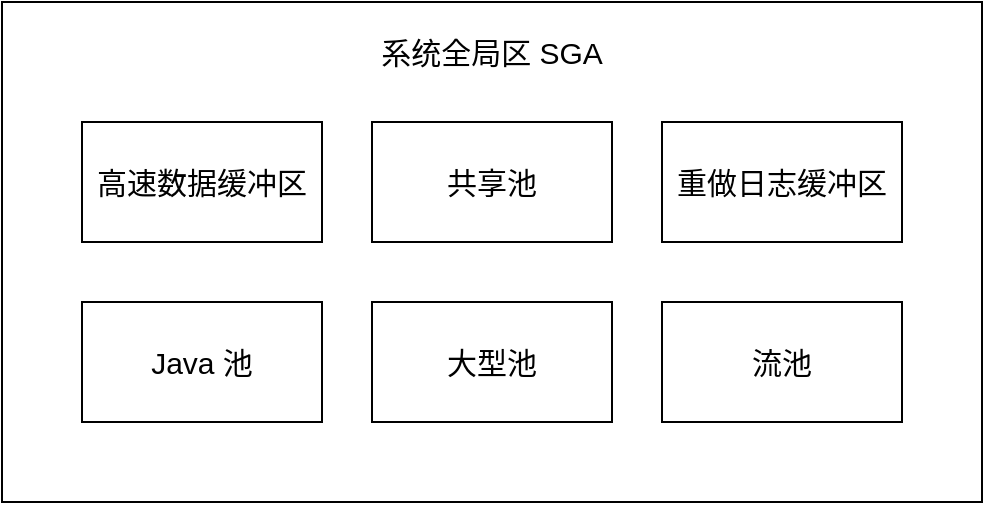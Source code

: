 <mxfile pages="4">
    <diagram id="mB0YKTfbwdgCYJr7RFfF" name="第 1 页">
        <mxGraphModel dx="1748" dy="1152" grid="1" gridSize="10" guides="1" tooltips="1" connect="1" arrows="1" fold="1" page="1" pageScale="1" pageWidth="827" pageHeight="1169" math="0" shadow="0">
            <root>
                <mxCell id="0"/>
                <mxCell id="1" parent="0"/>
                <mxCell id="nP7vLfJOq5t6oOg_FLsj-1" value="" style="rounded=0;whiteSpace=wrap;html=1;" parent="1" vertex="1">
                    <mxGeometry x="140" y="160" width="490" height="250" as="geometry"/>
                </mxCell>
                <mxCell id="nP7vLfJOq5t6oOg_FLsj-2" value="系统全局区 SGA" style="text;html=1;strokeColor=none;fillColor=none;align=center;verticalAlign=middle;whiteSpace=wrap;rounded=0;fontSize=15;" parent="1" vertex="1">
                    <mxGeometry x="322" y="170" width="126" height="30" as="geometry"/>
                </mxCell>
                <mxCell id="nP7vLfJOq5t6oOg_FLsj-3" value="高速数据缓冲区" style="rounded=0;whiteSpace=wrap;html=1;fontSize=15;" parent="1" vertex="1">
                    <mxGeometry x="180" y="220" width="120" height="60" as="geometry"/>
                </mxCell>
                <mxCell id="nP7vLfJOq5t6oOg_FLsj-4" value="共享池" style="rounded=0;whiteSpace=wrap;html=1;fontSize=15;" parent="1" vertex="1">
                    <mxGeometry x="325" y="220" width="120" height="60" as="geometry"/>
                </mxCell>
                <mxCell id="nP7vLfJOq5t6oOg_FLsj-5" value="重做日志缓冲区" style="rounded=0;whiteSpace=wrap;html=1;fontSize=15;" parent="1" vertex="1">
                    <mxGeometry x="470" y="220" width="120" height="60" as="geometry"/>
                </mxCell>
                <mxCell id="nP7vLfJOq5t6oOg_FLsj-6" value="Java 池" style="rounded=0;whiteSpace=wrap;html=1;fontSize=15;" parent="1" vertex="1">
                    <mxGeometry x="180" y="310" width="120" height="60" as="geometry"/>
                </mxCell>
                <mxCell id="nP7vLfJOq5t6oOg_FLsj-7" value="大型池" style="rounded=0;whiteSpace=wrap;html=1;fontSize=15;" parent="1" vertex="1">
                    <mxGeometry x="325" y="310" width="120" height="60" as="geometry"/>
                </mxCell>
                <mxCell id="nP7vLfJOq5t6oOg_FLsj-8" value="流池" style="rounded=0;whiteSpace=wrap;html=1;fontSize=15;" parent="1" vertex="1">
                    <mxGeometry x="470" y="310" width="120" height="60" as="geometry"/>
                </mxCell>
            </root>
        </mxGraphModel>
    </diagram>
    <diagram id="W24FU1w0gV1wNe4lif4F" name="第 6 页">
        <mxGraphModel dx="1748" dy="1152" grid="1" gridSize="10" guides="1" tooltips="1" connect="1" arrows="1" fold="1" page="1" pageScale="1" pageWidth="827" pageHeight="1169" math="0" shadow="0">
            <root>
                <mxCell id="0"/>
                <mxCell id="1" parent="0"/>
                <mxCell id="WBpszys8i4C1czpIQhSo-3" value="" style="edgeStyle=none;html=1;" edge="1" parent="1" source="WBpszys8i4C1czpIQhSo-1" target="WBpszys8i4C1czpIQhSo-2">
                    <mxGeometry relative="1" as="geometry"/>
                </mxCell>
                <mxCell id="WBpszys8i4C1czpIQhSo-1" value="用户进程" style="rounded=0;whiteSpace=wrap;html=1;" vertex="1" parent="1">
                    <mxGeometry x="140" y="290" width="100" height="50" as="geometry"/>
                </mxCell>
                <mxCell id="WBpszys8i4C1czpIQhSo-6" style="edgeStyle=none;html=1;exitX=1;exitY=0.5;exitDx=0;exitDy=0;entryX=0;entryY=0.618;entryDx=0;entryDy=0;entryPerimeter=0;" edge="1" parent="1" source="WBpszys8i4C1czpIQhSo-2" target="WBpszys8i4C1czpIQhSo-5">
                    <mxGeometry relative="1" as="geometry"/>
                </mxCell>
                <mxCell id="WBpszys8i4C1czpIQhSo-2" value="服务器进程" style="rounded=0;whiteSpace=wrap;html=1;" vertex="1" parent="1">
                    <mxGeometry x="140" y="390" width="100" height="50" as="geometry"/>
                </mxCell>
                <mxCell id="WBpszys8i4C1czpIQhSo-4" value="PGA" style="ellipse;whiteSpace=wrap;html=1;" vertex="1" parent="1">
                    <mxGeometry x="220" y="450" width="50" height="30" as="geometry"/>
                </mxCell>
                <mxCell id="WBpszys8i4C1czpIQhSo-5" value="" style="rounded=0;whiteSpace=wrap;html=1;" vertex="1" parent="1">
                    <mxGeometry x="300" y="280" width="410" height="220" as="geometry"/>
                </mxCell>
                <mxCell id="WBpszys8i4C1czpIQhSo-7" value="数据库文件" style="rounded=0;whiteSpace=wrap;html=1;" vertex="1" parent="1">
                    <mxGeometry x="430" y="570" width="150" height="60" as="geometry"/>
                </mxCell>
                <mxCell id="WBpszys8i4C1czpIQhSo-8" value="" style="endArrow=classic;html=1;entryX=0.25;entryY=0;entryDx=0;entryDy=0;" edge="1" parent="1" target="WBpszys8i4C1czpIQhSo-7">
                    <mxGeometry width="50" height="50" relative="1" as="geometry">
                        <mxPoint x="468" y="500" as="sourcePoint"/>
                        <mxPoint x="220" y="660" as="targetPoint"/>
                    </mxGeometry>
                </mxCell>
                <mxCell id="WBpszys8i4C1czpIQhSo-9" value="" style="endArrow=none;html=1;entryX=0.25;entryY=0;entryDx=0;entryDy=0;startArrow=classic;startFill=1;endFill=0;" edge="1" parent="1">
                    <mxGeometry width="50" height="50" relative="1" as="geometry">
                        <mxPoint x="540.5" y="500" as="sourcePoint"/>
                        <mxPoint x="540" y="570" as="targetPoint"/>
                    </mxGeometry>
                </mxCell>
                <mxCell id="WBpszys8i4C1czpIQhSo-10" value="实例" style="text;html=1;strokeColor=none;fillColor=none;align=center;verticalAlign=middle;whiteSpace=wrap;rounded=0;fontSize=16;" vertex="1" parent="1">
                    <mxGeometry x="470" y="290" width="60" height="30" as="geometry"/>
                </mxCell>
                <mxCell id="WBpszys8i4C1czpIQhSo-11" value="系统全局区" style="rounded=0;whiteSpace=wrap;html=1;fontSize=16;" vertex="1" parent="1">
                    <mxGeometry x="380" y="340" width="250" height="50" as="geometry"/>
                </mxCell>
                <mxCell id="WBpszys8i4C1czpIQhSo-12" value="后台进程" style="rounded=0;whiteSpace=wrap;html=1;fontSize=16;" vertex="1" parent="1">
                    <mxGeometry x="380" y="410" width="250" height="50" as="geometry"/>
                </mxCell>
            </root>
        </mxGraphModel>
    </diagram>
    <diagram id="mAhPs_2-m0xArGBIZmID" name="第 5 页">
        <mxGraphModel dx="1748" dy="1152" grid="1" gridSize="10" guides="1" tooltips="1" connect="1" arrows="1" fold="1" page="1" pageScale="1" pageWidth="827" pageHeight="1169" math="0" shadow="0">
            <root>
                <mxCell id="0"/>
                <mxCell id="1" parent="0"/>
                <mxCell id="uI6RWDxUdYQkt6mrEKgy-1" value="块标题" style="rounded=0;whiteSpace=wrap;html=1;" vertex="1" parent="1">
                    <mxGeometry x="300" y="270" width="90" height="30" as="geometry"/>
                </mxCell>
                <mxCell id="uI6RWDxUdYQkt6mrEKgy-2" value="行目录" style="rounded=0;whiteSpace=wrap;html=1;" vertex="1" parent="1">
                    <mxGeometry x="300" y="330" width="90" height="30" as="geometry"/>
                </mxCell>
                <mxCell id="uI6RWDxUdYQkt6mrEKgy-3" value="表目录" style="rounded=0;whiteSpace=wrap;html=1;" vertex="1" parent="1">
                    <mxGeometry x="300" y="300" width="90" height="30" as="geometry"/>
                </mxCell>
                <mxCell id="uI6RWDxUdYQkt6mrEKgy-4" value="自由空间" style="rounded=0;whiteSpace=wrap;html=1;" vertex="1" parent="1">
                    <mxGeometry x="300" y="360" width="90" height="30" as="geometry"/>
                </mxCell>
                <mxCell id="uI6RWDxUdYQkt6mrEKgy-6" value="行数据" style="rounded=0;whiteSpace=wrap;html=1;" vertex="1" parent="1">
                    <mxGeometry x="300" y="390" width="90" height="30" as="geometry"/>
                </mxCell>
                <mxCell id="uI6RWDxUdYQkt6mrEKgy-8" value="" style="shape=curlyBracket;whiteSpace=wrap;html=1;rounded=1;labelPosition=left;verticalLabelPosition=middle;align=right;verticalAlign=middle;" vertex="1" parent="1">
                    <mxGeometry x="270" y="270" width="20" height="85" as="geometry"/>
                </mxCell>
                <mxCell id="uI6RWDxUdYQkt6mrEKgy-9" value="块头" style="text;html=1;strokeColor=none;fillColor=none;align=center;verticalAlign=middle;whiteSpace=wrap;rounded=0;" vertex="1" parent="1">
                    <mxGeometry x="210" y="298" width="60" height="30" as="geometry"/>
                </mxCell>
                <mxCell id="uI6RWDxUdYQkt6mrEKgy-10" value="存储区" style="text;html=1;strokeColor=none;fillColor=none;align=center;verticalAlign=middle;whiteSpace=wrap;rounded=0;" vertex="1" parent="1">
                    <mxGeometry x="210" y="380" width="60" height="30" as="geometry"/>
                </mxCell>
                <mxCell id="uI6RWDxUdYQkt6mrEKgy-11" value="" style="shape=curlyBracket;whiteSpace=wrap;html=1;rounded=1;labelPosition=left;verticalLabelPosition=middle;align=right;verticalAlign=middle;" vertex="1" parent="1">
                    <mxGeometry x="270" y="360" width="20" height="60" as="geometry"/>
                </mxCell>
            </root>
        </mxGraphModel>
    </diagram>
    <diagram id="68Mq5EnhdOZ6LdeqN-im" name="第 4 页">
        <mxGraphModel dx="1748" dy="1152" grid="1" gridSize="10" guides="1" tooltips="1" connect="1" arrows="1" fold="1" page="1" pageScale="1" pageWidth="827" pageHeight="1169" math="0" shadow="0">
            <root>
                <mxCell id="0"/>
                <mxCell id="1" parent="0"/>
                <mxCell id="460G95yEE6KBRhh1EgZP-1" value="Oracle 数据库" style="rounded=0;whiteSpace=wrap;html=1;" parent="1" vertex="1">
                    <mxGeometry x="330" y="60" width="100" height="30" as="geometry"/>
                </mxCell>
                <mxCell id="460G95yEE6KBRhh1EgZP-2" value="" style="endArrow=none;html=1;rounded=0;entryX=0.5;entryY=1;entryDx=0;entryDy=0;exitX=0.5;exitY=0;exitDx=0;exitDy=0;" parent="1" source="460G95yEE6KBRhh1EgZP-3" target="460G95yEE6KBRhh1EgZP-1" edge="1">
                    <mxGeometry width="50" height="50" relative="1" as="geometry">
                        <mxPoint x="270" y="130" as="sourcePoint"/>
                        <mxPoint x="360" y="290" as="targetPoint"/>
                    </mxGeometry>
                </mxCell>
                <mxCell id="460G95yEE6KBRhh1EgZP-3" value="表空间" style="rounded=0;whiteSpace=wrap;html=1;" parent="1" vertex="1">
                    <mxGeometry x="200" y="120" width="100" height="30" as="geometry"/>
                </mxCell>
                <mxCell id="460G95yEE6KBRhh1EgZP-4" value="表空间" style="rounded=0;whiteSpace=wrap;html=1;" parent="1" vertex="1">
                    <mxGeometry x="330" y="120" width="100" height="30" as="geometry"/>
                </mxCell>
                <mxCell id="460G95yEE6KBRhh1EgZP-6" value="表空间" style="rounded=0;whiteSpace=wrap;html=1;" parent="1" vertex="1">
                    <mxGeometry x="460" y="120" width="100" height="30" as="geometry"/>
                </mxCell>
                <mxCell id="460G95yEE6KBRhh1EgZP-9" value="" style="endArrow=none;html=1;rounded=0;exitX=0.5;exitY=0;exitDx=0;exitDy=0;" parent="1" source="460G95yEE6KBRhh1EgZP-4" target="460G95yEE6KBRhh1EgZP-1" edge="1">
                    <mxGeometry width="50" height="50" relative="1" as="geometry">
                        <mxPoint x="420" y="420" as="sourcePoint"/>
                        <mxPoint x="470" y="370" as="targetPoint"/>
                    </mxGeometry>
                </mxCell>
                <mxCell id="460G95yEE6KBRhh1EgZP-10" value="" style="endArrow=none;html=1;rounded=0;exitX=0.5;exitY=0;exitDx=0;exitDy=0;entryX=0.5;entryY=1;entryDx=0;entryDy=0;" parent="1" source="460G95yEE6KBRhh1EgZP-6" target="460G95yEE6KBRhh1EgZP-1" edge="1">
                    <mxGeometry width="50" height="50" relative="1" as="geometry">
                        <mxPoint x="390" y="130" as="sourcePoint"/>
                        <mxPoint x="390" y="100" as="targetPoint"/>
                    </mxGeometry>
                </mxCell>
                <mxCell id="460G95yEE6KBRhh1EgZP-11" value="表" style="rounded=0;whiteSpace=wrap;html=1;" parent="1" vertex="1">
                    <mxGeometry x="100" y="200" width="100" height="30" as="geometry"/>
                </mxCell>
                <mxCell id="460G95yEE6KBRhh1EgZP-12" value="索引" style="rounded=0;whiteSpace=wrap;html=1;" parent="1" vertex="1">
                    <mxGeometry x="220" y="200" width="100" height="30" as="geometry"/>
                </mxCell>
                <mxCell id="460G95yEE6KBRhh1EgZP-13" value="视图" style="rounded=0;whiteSpace=wrap;html=1;" parent="1" vertex="1">
                    <mxGeometry x="340" y="200" width="100" height="30" as="geometry"/>
                </mxCell>
                <mxCell id="460G95yEE6KBRhh1EgZP-14" value="" style="endArrow=none;html=1;rounded=0;entryX=0.5;entryY=1;entryDx=0;entryDy=0;exitX=0.5;exitY=0;exitDx=0;exitDy=0;" parent="1" source="460G95yEE6KBRhh1EgZP-11" target="460G95yEE6KBRhh1EgZP-3" edge="1">
                    <mxGeometry width="50" height="50" relative="1" as="geometry">
                        <mxPoint x="70" y="440" as="sourcePoint"/>
                        <mxPoint x="200" y="410" as="targetPoint"/>
                    </mxGeometry>
                </mxCell>
                <mxCell id="460G95yEE6KBRhh1EgZP-15" value="" style="endArrow=none;html=1;rounded=0;entryX=0.5;entryY=1;entryDx=0;entryDy=0;exitX=0.5;exitY=0;exitDx=0;exitDy=0;" parent="1" source="460G95yEE6KBRhh1EgZP-12" target="460G95yEE6KBRhh1EgZP-3" edge="1">
                    <mxGeometry width="50" height="50" relative="1" as="geometry">
                        <mxPoint x="80" y="450" as="sourcePoint"/>
                        <mxPoint x="210" y="420" as="targetPoint"/>
                    </mxGeometry>
                </mxCell>
                <mxCell id="460G95yEE6KBRhh1EgZP-16" value="" style="endArrow=none;html=1;rounded=0;entryX=0.5;entryY=0;entryDx=0;entryDy=0;exitX=0.5;exitY=1;exitDx=0;exitDy=0;" parent="1" source="460G95yEE6KBRhh1EgZP-3" target="460G95yEE6KBRhh1EgZP-13" edge="1">
                    <mxGeometry width="50" height="50" relative="1" as="geometry">
                        <mxPoint x="90" y="460" as="sourcePoint"/>
                        <mxPoint x="220" y="430" as="targetPoint"/>
                    </mxGeometry>
                </mxCell>
                <mxCell id="460G95yEE6KBRhh1EgZP-18" value="数据段" style="rounded=0;whiteSpace=wrap;html=1;" parent="1" vertex="1">
                    <mxGeometry y="260" width="100" height="30" as="geometry"/>
                </mxCell>
                <mxCell id="460G95yEE6KBRhh1EgZP-19" value="数据段" style="rounded=0;whiteSpace=wrap;html=1;" parent="1" vertex="1">
                    <mxGeometry x="120" y="260" width="100" height="30" as="geometry"/>
                </mxCell>
                <mxCell id="460G95yEE6KBRhh1EgZP-20" value="" style="endArrow=none;html=1;rounded=0;entryX=0.5;entryY=1;entryDx=0;entryDy=0;exitX=0.5;exitY=0;exitDx=0;exitDy=0;" parent="1" source="460G95yEE6KBRhh1EgZP-18" target="460G95yEE6KBRhh1EgZP-11" edge="1">
                    <mxGeometry width="50" height="50" relative="1" as="geometry">
                        <mxPoint x="30" y="390" as="sourcePoint"/>
                        <mxPoint x="80" y="340" as="targetPoint"/>
                    </mxGeometry>
                </mxCell>
                <mxCell id="460G95yEE6KBRhh1EgZP-21" value="" style="endArrow=none;html=1;rounded=0;entryX=0.5;entryY=1;entryDx=0;entryDy=0;" parent="1" source="460G95yEE6KBRhh1EgZP-19" target="460G95yEE6KBRhh1EgZP-11" edge="1">
                    <mxGeometry width="50" height="50" relative="1" as="geometry">
                        <mxPoint x="60" y="270" as="sourcePoint"/>
                        <mxPoint x="160" y="240" as="targetPoint"/>
                    </mxGeometry>
                </mxCell>
                <mxCell id="460G95yEE6KBRhh1EgZP-22" value="数据区" style="rounded=0;whiteSpace=wrap;html=1;" parent="1" vertex="1">
                    <mxGeometry x="120" y="320" width="100" height="30" as="geometry"/>
                </mxCell>
                <mxCell id="460G95yEE6KBRhh1EgZP-23" value="数据区" style="rounded=0;whiteSpace=wrap;html=1;" parent="1" vertex="1">
                    <mxGeometry y="320" width="100" height="30" as="geometry"/>
                </mxCell>
                <mxCell id="460G95yEE6KBRhh1EgZP-24" value="" style="endArrow=none;html=1;rounded=0;entryX=0.5;entryY=1;entryDx=0;entryDy=0;exitX=0.5;exitY=0;exitDx=0;exitDy=0;" parent="1" source="460G95yEE6KBRhh1EgZP-23" target="460G95yEE6KBRhh1EgZP-19" edge="1">
                    <mxGeometry width="50" height="50" relative="1" as="geometry">
                        <mxPoint x="80" y="460" as="sourcePoint"/>
                        <mxPoint x="130" y="410" as="targetPoint"/>
                    </mxGeometry>
                </mxCell>
                <mxCell id="460G95yEE6KBRhh1EgZP-25" value="" style="endArrow=none;html=1;rounded=0;entryX=0.5;entryY=1;entryDx=0;entryDy=0;exitX=0.5;exitY=0;exitDx=0;exitDy=0;" parent="1" source="460G95yEE6KBRhh1EgZP-22" target="460G95yEE6KBRhh1EgZP-19" edge="1">
                    <mxGeometry width="50" height="50" relative="1" as="geometry">
                        <mxPoint x="150" y="470" as="sourcePoint"/>
                        <mxPoint x="200" y="420" as="targetPoint"/>
                    </mxGeometry>
                </mxCell>
                <mxCell id="460G95yEE6KBRhh1EgZP-26" value="数据块" style="rounded=0;whiteSpace=wrap;html=1;" parent="1" vertex="1">
                    <mxGeometry x="40" y="380" width="100" height="30" as="geometry"/>
                </mxCell>
                <mxCell id="460G95yEE6KBRhh1EgZP-27" value="数据块" style="rounded=0;whiteSpace=wrap;html=1;" parent="1" vertex="1">
                    <mxGeometry x="170" y="380" width="100" height="30" as="geometry"/>
                </mxCell>
                <mxCell id="460G95yEE6KBRhh1EgZP-28" value="" style="endArrow=none;html=1;rounded=0;entryX=0.5;entryY=1;entryDx=0;entryDy=0;exitX=0.5;exitY=0;exitDx=0;exitDy=0;" parent="1" source="460G95yEE6KBRhh1EgZP-26" target="460G95yEE6KBRhh1EgZP-22" edge="1">
                    <mxGeometry width="50" height="50" relative="1" as="geometry">
                        <mxPoint x="70" y="530" as="sourcePoint"/>
                        <mxPoint x="120" y="480" as="targetPoint"/>
                    </mxGeometry>
                </mxCell>
                <mxCell id="460G95yEE6KBRhh1EgZP-29" value="" style="endArrow=none;html=1;rounded=0;entryX=0.5;entryY=1;entryDx=0;entryDy=0;exitX=0.5;exitY=0;exitDx=0;exitDy=0;" parent="1" source="460G95yEE6KBRhh1EgZP-27" target="460G95yEE6KBRhh1EgZP-22" edge="1">
                    <mxGeometry width="50" height="50" relative="1" as="geometry">
                        <mxPoint x="130" y="520" as="sourcePoint"/>
                        <mxPoint x="180" y="470" as="targetPoint"/>
                    </mxGeometry>
                </mxCell>
                <mxCell id="460G95yEE6KBRhh1EgZP-30" value="索引段" style="rounded=0;whiteSpace=wrap;html=1;" parent="1" vertex="1">
                    <mxGeometry x="230" y="260" width="100" height="30" as="geometry"/>
                </mxCell>
                <mxCell id="460G95yEE6KBRhh1EgZP-32" value="数据区" style="rounded=0;whiteSpace=wrap;html=1;" parent="1" vertex="1">
                    <mxGeometry x="230" y="320" width="100" height="30" as="geometry"/>
                </mxCell>
                <mxCell id="460G95yEE6KBRhh1EgZP-33" value="数据区" style="rounded=0;whiteSpace=wrap;html=1;" parent="1" vertex="1">
                    <mxGeometry x="340" y="320" width="100" height="30" as="geometry"/>
                </mxCell>
                <mxCell id="460G95yEE6KBRhh1EgZP-34" value="" style="endArrow=none;html=1;rounded=0;entryX=0.5;entryY=1;entryDx=0;entryDy=0;exitX=0.5;exitY=0;exitDx=0;exitDy=0;" parent="1" source="460G95yEE6KBRhh1EgZP-30" target="460G95yEE6KBRhh1EgZP-12" edge="1">
                    <mxGeometry width="50" height="50" relative="1" as="geometry">
                        <mxPoint x="230" y="390" as="sourcePoint"/>
                        <mxPoint x="180" y="360" as="targetPoint"/>
                    </mxGeometry>
                </mxCell>
                <mxCell id="460G95yEE6KBRhh1EgZP-35" value="" style="endArrow=none;html=1;rounded=0;entryX=0.5;entryY=1;entryDx=0;entryDy=0;exitX=0.5;exitY=0;exitDx=0;exitDy=0;" parent="1" source="460G95yEE6KBRhh1EgZP-32" target="460G95yEE6KBRhh1EgZP-30" edge="1">
                    <mxGeometry width="50" height="50" relative="1" as="geometry">
                        <mxPoint x="320" y="490" as="sourcePoint"/>
                        <mxPoint x="370" y="440" as="targetPoint"/>
                    </mxGeometry>
                </mxCell>
                <mxCell id="460G95yEE6KBRhh1EgZP-36" value="" style="endArrow=none;html=1;rounded=0;exitX=0.5;exitY=1;exitDx=0;exitDy=0;entryX=0.5;entryY=0;entryDx=0;entryDy=0;" parent="1" source="460G95yEE6KBRhh1EgZP-30" target="460G95yEE6KBRhh1EgZP-33" edge="1">
                    <mxGeometry width="50" height="50" relative="1" as="geometry">
                        <mxPoint x="380" y="460" as="sourcePoint"/>
                        <mxPoint x="430" y="410" as="targetPoint"/>
                    </mxGeometry>
                </mxCell>
                <mxCell id="460G95yEE6KBRhh1EgZP-37" value="临时段" style="rounded=0;whiteSpace=wrap;html=1;" parent="1" vertex="1">
                    <mxGeometry x="360" y="260" width="100" height="30" as="geometry"/>
                </mxCell>
                <mxCell id="460G95yEE6KBRhh1EgZP-38" value="回滚段" style="rounded=0;whiteSpace=wrap;html=1;" parent="1" vertex="1">
                    <mxGeometry x="480" y="260" width="100" height="30" as="geometry"/>
                </mxCell>
            </root>
        </mxGraphModel>
    </diagram>
    <diagram id="MI9qpLHZVf6HAfyslGL5" name="第 3 页">
        <mxGraphModel dx="1748" dy="1152" grid="1" gridSize="10" guides="1" tooltips="1" connect="1" arrows="1" fold="1" page="1" pageScale="1" pageWidth="827" pageHeight="1169" math="0" shadow="0">
            <root>
                <mxCell id="0"/>
                <mxCell id="1" parent="0"/>
                <mxCell id="94R31AIyym4UevK1zCxp-3" value="" style="edgeStyle=orthogonalEdgeStyle;rounded=0;orthogonalLoop=1;jettySize=auto;html=1;" parent="1" source="94R31AIyym4UevK1zCxp-1" target="94R31AIyym4UevK1zCxp-2" edge="1">
                    <mxGeometry relative="1" as="geometry"/>
                </mxCell>
                <mxCell id="94R31AIyym4UevK1zCxp-1" value="用户进程" style="rounded=0;whiteSpace=wrap;html=1;" parent="1" vertex="1">
                    <mxGeometry x="100" y="160" width="100" height="30" as="geometry"/>
                </mxCell>
                <mxCell id="94R31AIyym4UevK1zCxp-5" value="" style="edgeStyle=orthogonalEdgeStyle;rounded=0;orthogonalLoop=1;jettySize=auto;html=1;" parent="1" source="94R31AIyym4UevK1zCxp-2" target="94R31AIyym4UevK1zCxp-4" edge="1">
                    <mxGeometry relative="1" as="geometry"/>
                </mxCell>
                <mxCell id="94R31AIyym4UevK1zCxp-2" value="服务器进程" style="rounded=0;whiteSpace=wrap;html=1;" parent="1" vertex="1">
                    <mxGeometry x="100" y="230" width="100" height="30" as="geometry"/>
                </mxCell>
                <mxCell id="94R31AIyym4UevK1zCxp-4" value="Oracle 数据库" style="rounded=0;whiteSpace=wrap;html=1;" parent="1" vertex="1">
                    <mxGeometry x="100" y="300" width="100" height="30" as="geometry"/>
                </mxCell>
                <mxCell id="94R31AIyym4UevK1zCxp-6" value="" style="edgeStyle=orthogonalEdgeStyle;rounded=0;orthogonalLoop=1;jettySize=auto;html=1;" parent="1" source="94R31AIyym4UevK1zCxp-7" target="94R31AIyym4UevK1zCxp-9" edge="1">
                    <mxGeometry relative="1" as="geometry"/>
                </mxCell>
                <mxCell id="94R31AIyym4UevK1zCxp-7" value="租客" style="rounded=0;whiteSpace=wrap;html=1;" parent="1" vertex="1">
                    <mxGeometry x="240" y="160" width="100" height="30" as="geometry"/>
                </mxCell>
                <mxCell id="94R31AIyym4UevK1zCxp-8" value="" style="edgeStyle=orthogonalEdgeStyle;rounded=0;orthogonalLoop=1;jettySize=auto;html=1;" parent="1" source="94R31AIyym4UevK1zCxp-9" target="94R31AIyym4UevK1zCxp-10" edge="1">
                    <mxGeometry relative="1" as="geometry"/>
                </mxCell>
                <mxCell id="94R31AIyym4UevK1zCxp-9" value="中介" style="rounded=0;whiteSpace=wrap;html=1;" parent="1" vertex="1">
                    <mxGeometry x="240" y="230" width="100" height="30" as="geometry"/>
                </mxCell>
                <mxCell id="94R31AIyym4UevK1zCxp-10" value="房源" style="rounded=0;whiteSpace=wrap;html=1;" parent="1" vertex="1">
                    <mxGeometry x="240" y="300" width="100" height="30" as="geometry"/>
                </mxCell>
            </root>
        </mxGraphModel>
    </diagram>
    <diagram id="qWM1mXjRmj869c33HAxK" name="第 2 页">
        <mxGraphModel dx="1748" dy="1152" grid="1" gridSize="10" guides="1" tooltips="1" connect="1" arrows="1" fold="1" page="1" pageScale="1" pageWidth="827" pageHeight="1169" math="0" shadow="0">
            <root>
                <mxCell id="0"/>
                <mxCell id="1" parent="0"/>
                <mxCell id="PqLmf0tvIznndzaTputu-1" value="Oracle数据库服务器" style="rounded=0;whiteSpace=wrap;html=1;fillColor=#f8cecc;strokeColor=#b85450;" parent="1" vertex="1">
                    <mxGeometry x="80" y="280" width="130" height="40" as="geometry"/>
                </mxCell>
                <mxCell id="PqLmf0tvIznndzaTputu-2" value="" style="shape=curlyBracket;whiteSpace=wrap;html=1;rounded=1;labelPosition=left;verticalLabelPosition=middle;align=right;verticalAlign=middle;" parent="1" vertex="1">
                    <mxGeometry x="220" y="240" width="20" height="120" as="geometry"/>
                </mxCell>
                <mxCell id="PqLmf0tvIznndzaTputu-4" value="实例" style="rounded=0;whiteSpace=wrap;html=1;fillColor=#d5e8d4;strokeColor=#82b366;" parent="1" vertex="1">
                    <mxGeometry x="250" y="230" width="130" height="40" as="geometry"/>
                </mxCell>
                <mxCell id="PqLmf0tvIznndzaTputu-5" value="数据库" style="rounded=0;whiteSpace=wrap;html=1;fillColor=#ffe6cc;strokeColor=#d79b00;" parent="1" vertex="1">
                    <mxGeometry x="250" y="320" width="130" height="40" as="geometry"/>
                </mxCell>
            </root>
        </mxGraphModel>
    </diagram>
</mxfile>